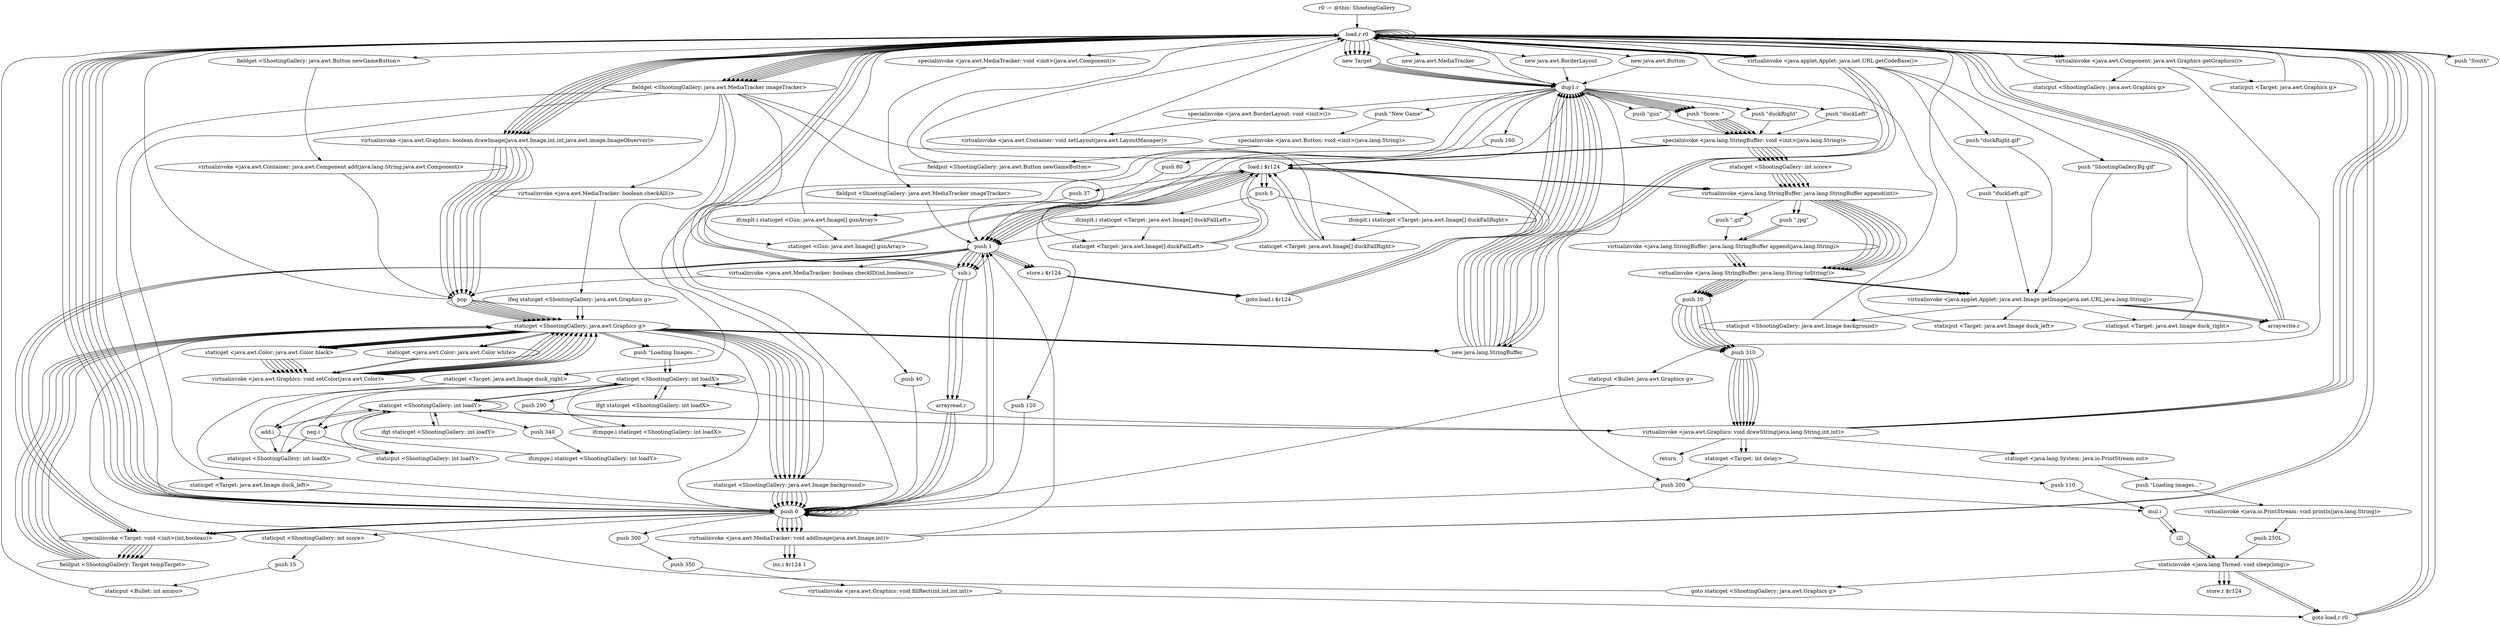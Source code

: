 digraph "" {
    "r0 := @this: ShootingGallery"
    "load.r r0"
    "r0 := @this: ShootingGallery"->"load.r r0";
    "new java.awt.MediaTracker"
    "load.r r0"->"new java.awt.MediaTracker";
    "dup1.r"
    "new java.awt.MediaTracker"->"dup1.r";
    "dup1.r"->"load.r r0";
    "specialinvoke <java.awt.MediaTracker: void <init>(java.awt.Component)>"
    "load.r r0"->"specialinvoke <java.awt.MediaTracker: void <init>(java.awt.Component)>";
    "fieldput <ShootingGallery: java.awt.MediaTracker imageTracker>"
    "specialinvoke <java.awt.MediaTracker: void <init>(java.awt.Component)>"->"fieldput <ShootingGallery: java.awt.MediaTracker imageTracker>";
    "push 1"
    "fieldput <ShootingGallery: java.awt.MediaTracker imageTracker>"->"push 1";
    "store.i $r124"
    "push 1"->"store.i $r124";
    "goto load.i $r124"
    "store.i $r124"->"goto load.i $r124";
    "load.i $r124"
    "goto load.i $r124"->"load.i $r124";
    "push 37"
    "load.i $r124"->"push 37";
    "ifcmplt.i staticget <Gun: java.awt.Image[] gunArray>"
    "push 37"->"ifcmplt.i staticget <Gun: java.awt.Image[] gunArray>";
    "ifcmplt.i staticget <Gun: java.awt.Image[] gunArray>"->"load.r r0";
    "load.r r0"->"load.r r0";
    "virtualinvoke <java.applet.Applet: java.net.URL getCodeBase()>"
    "load.r r0"->"virtualinvoke <java.applet.Applet: java.net.URL getCodeBase()>";
    "push \"ShootingGalleryBg.gif\""
    "virtualinvoke <java.applet.Applet: java.net.URL getCodeBase()>"->"push \"ShootingGalleryBg.gif\"";
    "virtualinvoke <java.applet.Applet: java.awt.Image getImage(java.net.URL,java.lang.String)>"
    "push \"ShootingGalleryBg.gif\""->"virtualinvoke <java.applet.Applet: java.awt.Image getImage(java.net.URL,java.lang.String)>";
    "staticput <ShootingGallery: java.awt.Image background>"
    "virtualinvoke <java.applet.Applet: java.awt.Image getImage(java.net.URL,java.lang.String)>"->"staticput <ShootingGallery: java.awt.Image background>";
    "staticput <ShootingGallery: java.awt.Image background>"->"load.r r0";
    "fieldget <ShootingGallery: java.awt.MediaTracker imageTracker>"
    "load.r r0"->"fieldget <ShootingGallery: java.awt.MediaTracker imageTracker>";
    "staticget <ShootingGallery: java.awt.Image background>"
    "fieldget <ShootingGallery: java.awt.MediaTracker imageTracker>"->"staticget <ShootingGallery: java.awt.Image background>";
    "push 0"
    "staticget <ShootingGallery: java.awt.Image background>"->"push 0";
    "virtualinvoke <java.awt.MediaTracker: void addImage(java.awt.Image,int)>"
    "push 0"->"virtualinvoke <java.awt.MediaTracker: void addImage(java.awt.Image,int)>";
    "virtualinvoke <java.awt.MediaTracker: void addImage(java.awt.Image,int)>"->"load.r r0";
    "load.r r0"->"load.r r0";
    "load.r r0"->"virtualinvoke <java.applet.Applet: java.net.URL getCodeBase()>";
    "push \"duckLeft.gif\""
    "virtualinvoke <java.applet.Applet: java.net.URL getCodeBase()>"->"push \"duckLeft.gif\"";
    "push \"duckLeft.gif\""->"virtualinvoke <java.applet.Applet: java.awt.Image getImage(java.net.URL,java.lang.String)>";
    "staticput <Target: java.awt.Image duck_left>"
    "virtualinvoke <java.applet.Applet: java.awt.Image getImage(java.net.URL,java.lang.String)>"->"staticput <Target: java.awt.Image duck_left>";
    "staticput <Target: java.awt.Image duck_left>"->"load.r r0";
    "load.r r0"->"fieldget <ShootingGallery: java.awt.MediaTracker imageTracker>";
    "staticget <Target: java.awt.Image duck_left>"
    "fieldget <ShootingGallery: java.awt.MediaTracker imageTracker>"->"staticget <Target: java.awt.Image duck_left>";
    "staticget <Target: java.awt.Image duck_left>"->"push 0";
    "push 0"->"virtualinvoke <java.awt.MediaTracker: void addImage(java.awt.Image,int)>";
    "virtualinvoke <java.awt.MediaTracker: void addImage(java.awt.Image,int)>"->"load.r r0";
    "load.r r0"->"load.r r0";
    "load.r r0"->"virtualinvoke <java.applet.Applet: java.net.URL getCodeBase()>";
    "push \"duckRight.gif\""
    "virtualinvoke <java.applet.Applet: java.net.URL getCodeBase()>"->"push \"duckRight.gif\"";
    "push \"duckRight.gif\""->"virtualinvoke <java.applet.Applet: java.awt.Image getImage(java.net.URL,java.lang.String)>";
    "staticput <Target: java.awt.Image duck_right>"
    "virtualinvoke <java.applet.Applet: java.awt.Image getImage(java.net.URL,java.lang.String)>"->"staticput <Target: java.awt.Image duck_right>";
    "staticput <Target: java.awt.Image duck_right>"->"load.r r0";
    "load.r r0"->"fieldget <ShootingGallery: java.awt.MediaTracker imageTracker>";
    "staticget <Target: java.awt.Image duck_right>"
    "fieldget <ShootingGallery: java.awt.MediaTracker imageTracker>"->"staticget <Target: java.awt.Image duck_right>";
    "staticget <Target: java.awt.Image duck_right>"->"push 0";
    "push 0"->"virtualinvoke <java.awt.MediaTracker: void addImage(java.awt.Image,int)>";
    "virtualinvoke <java.awt.MediaTracker: void addImage(java.awt.Image,int)>"->"push 1";
    "push 1"->"store.i $r124";
    "store.i $r124"->"goto load.i $r124";
    "goto load.i $r124"->"load.i $r124";
    "push 5"
    "load.i $r124"->"push 5";
    "ifcmplt.i staticget <Target: java.awt.Image[] duckFallLeft>"
    "push 5"->"ifcmplt.i staticget <Target: java.awt.Image[] duckFallLeft>";
    "ifcmplt.i staticget <Target: java.awt.Image[] duckFallLeft>"->"push 1";
    "push 1"->"store.i $r124";
    "store.i $r124"->"goto load.i $r124";
    "goto load.i $r124"->"load.i $r124";
    "load.i $r124"->"push 5";
    "ifcmplt.i staticget <Target: java.awt.Image[] duckFallRight>"
    "push 5"->"ifcmplt.i staticget <Target: java.awt.Image[] duckFallRight>";
    "ifcmplt.i staticget <Target: java.awt.Image[] duckFallRight>"->"load.r r0";
    "load.r r0"->"fieldget <ShootingGallery: java.awt.MediaTracker imageTracker>";
    "fieldget <ShootingGallery: java.awt.MediaTracker imageTracker>"->"push 0";
    "push 0"->"push 1";
    "virtualinvoke <java.awt.MediaTracker: boolean checkID(int,boolean)>"
    "push 1"->"virtualinvoke <java.awt.MediaTracker: boolean checkID(int,boolean)>";
    "pop"
    "virtualinvoke <java.awt.MediaTracker: boolean checkID(int,boolean)>"->"pop";
    "pop"->"load.r r0";
    "virtualinvoke <java.awt.Component: java.awt.Graphics getGraphics()>"
    "load.r r0"->"virtualinvoke <java.awt.Component: java.awt.Graphics getGraphics()>";
    "staticput <ShootingGallery: java.awt.Graphics g>"
    "virtualinvoke <java.awt.Component: java.awt.Graphics getGraphics()>"->"staticput <ShootingGallery: java.awt.Graphics g>";
    "staticput <ShootingGallery: java.awt.Graphics g>"->"load.r r0";
    "load.r r0"->"virtualinvoke <java.awt.Component: java.awt.Graphics getGraphics()>";
    "staticput <Target: java.awt.Graphics g>"
    "virtualinvoke <java.awt.Component: java.awt.Graphics getGraphics()>"->"staticput <Target: java.awt.Graphics g>";
    "staticput <Target: java.awt.Graphics g>"->"load.r r0";
    "load.r r0"->"virtualinvoke <java.awt.Component: java.awt.Graphics getGraphics()>";
    "staticput <Bullet: java.awt.Graphics g>"
    "virtualinvoke <java.awt.Component: java.awt.Graphics getGraphics()>"->"staticput <Bullet: java.awt.Graphics g>";
    "staticput <Bullet: java.awt.Graphics g>"->"push 0";
    "staticput <ShootingGallery: int score>"
    "push 0"->"staticput <ShootingGallery: int score>";
    "push 15"
    "staticput <ShootingGallery: int score>"->"push 15";
    "staticput <Bullet: int ammo>"
    "push 15"->"staticput <Bullet: int ammo>";
    "staticput <Bullet: int ammo>"->"load.r r0";
    "new java.awt.BorderLayout"
    "load.r r0"->"new java.awt.BorderLayout";
    "new java.awt.BorderLayout"->"dup1.r";
    "specialinvoke <java.awt.BorderLayout: void <init>()>"
    "dup1.r"->"specialinvoke <java.awt.BorderLayout: void <init>()>";
    "virtualinvoke <java.awt.Container: void setLayout(java.awt.LayoutManager)>"
    "specialinvoke <java.awt.BorderLayout: void <init>()>"->"virtualinvoke <java.awt.Container: void setLayout(java.awt.LayoutManager)>";
    "virtualinvoke <java.awt.Container: void setLayout(java.awt.LayoutManager)>"->"load.r r0";
    "new java.awt.Button"
    "load.r r0"->"new java.awt.Button";
    "new java.awt.Button"->"dup1.r";
    "push \"New Game\""
    "dup1.r"->"push \"New Game\"";
    "specialinvoke <java.awt.Button: void <init>(java.lang.String)>"
    "push \"New Game\""->"specialinvoke <java.awt.Button: void <init>(java.lang.String)>";
    "fieldput <ShootingGallery: java.awt.Button newGameButton>"
    "specialinvoke <java.awt.Button: void <init>(java.lang.String)>"->"fieldput <ShootingGallery: java.awt.Button newGameButton>";
    "fieldput <ShootingGallery: java.awt.Button newGameButton>"->"load.r r0";
    "push \"South\""
    "load.r r0"->"push \"South\"";
    "push \"South\""->"load.r r0";
    "fieldget <ShootingGallery: java.awt.Button newGameButton>"
    "load.r r0"->"fieldget <ShootingGallery: java.awt.Button newGameButton>";
    "virtualinvoke <java.awt.Container: java.awt.Component add(java.lang.String,java.awt.Component)>"
    "fieldget <ShootingGallery: java.awt.Button newGameButton>"->"virtualinvoke <java.awt.Container: java.awt.Component add(java.lang.String,java.awt.Component)>";
    "virtualinvoke <java.awt.Container: java.awt.Component add(java.lang.String,java.awt.Component)>"->"pop";
    "staticget <ShootingGallery: java.awt.Graphics g>"
    "pop"->"staticget <ShootingGallery: java.awt.Graphics g>";
    "staticget <java.awt.Color: java.awt.Color white>"
    "staticget <ShootingGallery: java.awt.Graphics g>"->"staticget <java.awt.Color: java.awt.Color white>";
    "virtualinvoke <java.awt.Graphics: void setColor(java.awt.Color)>"
    "staticget <java.awt.Color: java.awt.Color white>"->"virtualinvoke <java.awt.Graphics: void setColor(java.awt.Color)>";
    "virtualinvoke <java.awt.Graphics: void setColor(java.awt.Color)>"->"staticget <ShootingGallery: java.awt.Graphics g>";
    "staticget <ShootingGallery: java.awt.Graphics g>"->"push 0";
    "push 0"->"push 0";
    "push 300"
    "push 0"->"push 300";
    "push 350"
    "push 300"->"push 350";
    "virtualinvoke <java.awt.Graphics: void fillRect(int,int,int,int)>"
    "push 350"->"virtualinvoke <java.awt.Graphics: void fillRect(int,int,int,int)>";
    "goto load.r r0"
    "virtualinvoke <java.awt.Graphics: void fillRect(int,int,int,int)>"->"goto load.r r0";
    "goto load.r r0"->"load.r r0";
    "load.r r0"->"fieldget <ShootingGallery: java.awt.MediaTracker imageTracker>";
    "virtualinvoke <java.awt.MediaTracker: boolean checkAll()>"
    "fieldget <ShootingGallery: java.awt.MediaTracker imageTracker>"->"virtualinvoke <java.awt.MediaTracker: boolean checkAll()>";
    "ifeq staticget <ShootingGallery: java.awt.Graphics g>"
    "virtualinvoke <java.awt.MediaTracker: boolean checkAll()>"->"ifeq staticget <ShootingGallery: java.awt.Graphics g>";
    "ifeq staticget <ShootingGallery: java.awt.Graphics g>"->"staticget <ShootingGallery: java.awt.Graphics g>";
    "staticget <ShootingGallery: java.awt.Graphics g>"->"staticget <ShootingGallery: java.awt.Image background>";
    "staticget <ShootingGallery: java.awt.Image background>"->"push 0";
    "push 0"->"push 0";
    "push 0"->"load.r r0";
    "virtualinvoke <java.awt.Graphics: boolean drawImage(java.awt.Image,int,int,java.awt.image.ImageObserver)>"
    "load.r r0"->"virtualinvoke <java.awt.Graphics: boolean drawImage(java.awt.Image,int,int,java.awt.image.ImageObserver)>";
    "virtualinvoke <java.awt.Graphics: boolean drawImage(java.awt.Image,int,int,java.awt.image.ImageObserver)>"->"pop";
    "pop"->"staticget <ShootingGallery: java.awt.Graphics g>";
    "staticget <java.awt.Color: java.awt.Color black>"
    "staticget <ShootingGallery: java.awt.Graphics g>"->"staticget <java.awt.Color: java.awt.Color black>";
    "staticget <java.awt.Color: java.awt.Color black>"->"virtualinvoke <java.awt.Graphics: void setColor(java.awt.Color)>";
    "virtualinvoke <java.awt.Graphics: void setColor(java.awt.Color)>"->"staticget <ShootingGallery: java.awt.Graphics g>";
    "new java.lang.StringBuffer"
    "staticget <ShootingGallery: java.awt.Graphics g>"->"new java.lang.StringBuffer";
    "new java.lang.StringBuffer"->"dup1.r";
    "push \"Score: \""
    "dup1.r"->"push \"Score: \"";
    "specialinvoke <java.lang.StringBuffer: void <init>(java.lang.String)>"
    "push \"Score: \""->"specialinvoke <java.lang.StringBuffer: void <init>(java.lang.String)>";
    "staticget <ShootingGallery: int score>"
    "specialinvoke <java.lang.StringBuffer: void <init>(java.lang.String)>"->"staticget <ShootingGallery: int score>";
    "virtualinvoke <java.lang.StringBuffer: java.lang.StringBuffer append(int)>"
    "staticget <ShootingGallery: int score>"->"virtualinvoke <java.lang.StringBuffer: java.lang.StringBuffer append(int)>";
    "virtualinvoke <java.lang.StringBuffer: java.lang.String toString()>"
    "virtualinvoke <java.lang.StringBuffer: java.lang.StringBuffer append(int)>"->"virtualinvoke <java.lang.StringBuffer: java.lang.String toString()>";
    "push 10"
    "virtualinvoke <java.lang.StringBuffer: java.lang.String toString()>"->"push 10";
    "push 310"
    "push 10"->"push 310";
    "virtualinvoke <java.awt.Graphics: void drawString(java.lang.String,int,int)>"
    "push 310"->"virtualinvoke <java.awt.Graphics: void drawString(java.lang.String,int,int)>";
    "virtualinvoke <java.awt.Graphics: void drawString(java.lang.String,int,int)>"->"load.r r0";
    "new Target"
    "load.r r0"->"new Target";
    "new Target"->"dup1.r";
    "dup1.r"->"push 0";
    "push 0"->"push 1";
    "specialinvoke <Target: void <init>(int,boolean)>"
    "push 1"->"specialinvoke <Target: void <init>(int,boolean)>";
    "fieldput <ShootingGallery: Target tempTarget>"
    "specialinvoke <Target: void <init>(int,boolean)>"->"fieldput <ShootingGallery: Target tempTarget>";
    "fieldput <ShootingGallery: Target tempTarget>"->"staticget <ShootingGallery: java.awt.Graphics g>";
    "staticget <ShootingGallery: java.awt.Graphics g>"->"staticget <ShootingGallery: java.awt.Image background>";
    "staticget <ShootingGallery: java.awt.Image background>"->"push 0";
    "push 0"->"push 0";
    "push 0"->"load.r r0";
    "load.r r0"->"virtualinvoke <java.awt.Graphics: boolean drawImage(java.awt.Image,int,int,java.awt.image.ImageObserver)>";
    "virtualinvoke <java.awt.Graphics: boolean drawImage(java.awt.Image,int,int,java.awt.image.ImageObserver)>"->"pop";
    "pop"->"staticget <ShootingGallery: java.awt.Graphics g>";
    "staticget <ShootingGallery: java.awt.Graphics g>"->"staticget <java.awt.Color: java.awt.Color black>";
    "staticget <java.awt.Color: java.awt.Color black>"->"virtualinvoke <java.awt.Graphics: void setColor(java.awt.Color)>";
    "virtualinvoke <java.awt.Graphics: void setColor(java.awt.Color)>"->"staticget <ShootingGallery: java.awt.Graphics g>";
    "staticget <ShootingGallery: java.awt.Graphics g>"->"new java.lang.StringBuffer";
    "new java.lang.StringBuffer"->"dup1.r";
    "dup1.r"->"push \"Score: \"";
    "push \"Score: \""->"specialinvoke <java.lang.StringBuffer: void <init>(java.lang.String)>";
    "specialinvoke <java.lang.StringBuffer: void <init>(java.lang.String)>"->"staticget <ShootingGallery: int score>";
    "staticget <ShootingGallery: int score>"->"virtualinvoke <java.lang.StringBuffer: java.lang.StringBuffer append(int)>";
    "virtualinvoke <java.lang.StringBuffer: java.lang.StringBuffer append(int)>"->"virtualinvoke <java.lang.StringBuffer: java.lang.String toString()>";
    "virtualinvoke <java.lang.StringBuffer: java.lang.String toString()>"->"push 10";
    "push 10"->"push 310";
    "push 310"->"virtualinvoke <java.awt.Graphics: void drawString(java.lang.String,int,int)>";
    "virtualinvoke <java.awt.Graphics: void drawString(java.lang.String,int,int)>"->"load.r r0";
    "load.r r0"->"new Target";
    "new Target"->"dup1.r";
    "push 40"
    "dup1.r"->"push 40";
    "push 40"->"push 0";
    "push 0"->"specialinvoke <Target: void <init>(int,boolean)>";
    "specialinvoke <Target: void <init>(int,boolean)>"->"fieldput <ShootingGallery: Target tempTarget>";
    "fieldput <ShootingGallery: Target tempTarget>"->"staticget <ShootingGallery: java.awt.Graphics g>";
    "staticget <ShootingGallery: java.awt.Graphics g>"->"staticget <ShootingGallery: java.awt.Image background>";
    "staticget <ShootingGallery: java.awt.Image background>"->"push 0";
    "push 0"->"push 0";
    "push 0"->"load.r r0";
    "load.r r0"->"virtualinvoke <java.awt.Graphics: boolean drawImage(java.awt.Image,int,int,java.awt.image.ImageObserver)>";
    "virtualinvoke <java.awt.Graphics: boolean drawImage(java.awt.Image,int,int,java.awt.image.ImageObserver)>"->"pop";
    "pop"->"staticget <ShootingGallery: java.awt.Graphics g>";
    "staticget <ShootingGallery: java.awt.Graphics g>"->"staticget <java.awt.Color: java.awt.Color black>";
    "staticget <java.awt.Color: java.awt.Color black>"->"virtualinvoke <java.awt.Graphics: void setColor(java.awt.Color)>";
    "virtualinvoke <java.awt.Graphics: void setColor(java.awt.Color)>"->"staticget <ShootingGallery: java.awt.Graphics g>";
    "staticget <ShootingGallery: java.awt.Graphics g>"->"new java.lang.StringBuffer";
    "new java.lang.StringBuffer"->"dup1.r";
    "dup1.r"->"push \"Score: \"";
    "push \"Score: \""->"specialinvoke <java.lang.StringBuffer: void <init>(java.lang.String)>";
    "specialinvoke <java.lang.StringBuffer: void <init>(java.lang.String)>"->"staticget <ShootingGallery: int score>";
    "staticget <ShootingGallery: int score>"->"virtualinvoke <java.lang.StringBuffer: java.lang.StringBuffer append(int)>";
    "virtualinvoke <java.lang.StringBuffer: java.lang.StringBuffer append(int)>"->"virtualinvoke <java.lang.StringBuffer: java.lang.String toString()>";
    "virtualinvoke <java.lang.StringBuffer: java.lang.String toString()>"->"push 10";
    "push 10"->"push 310";
    "push 310"->"virtualinvoke <java.awt.Graphics: void drawString(java.lang.String,int,int)>";
    "staticget <Target: int delay>"
    "virtualinvoke <java.awt.Graphics: void drawString(java.lang.String,int,int)>"->"staticget <Target: int delay>";
    "push 110"
    "staticget <Target: int delay>"->"push 110";
    "mul.i"
    "push 110"->"mul.i";
    "i2l"
    "mul.i"->"i2l";
    "staticinvoke <java.lang.Thread: void sleep(long)>"
    "i2l"->"staticinvoke <java.lang.Thread: void sleep(long)>";
    "staticinvoke <java.lang.Thread: void sleep(long)>"->"goto load.r r0";
    "goto load.r r0"->"load.r r0";
    "load.r r0"->"new Target";
    "new Target"->"dup1.r";
    "push 160"
    "dup1.r"->"push 160";
    "push 160"->"push 1";
    "push 1"->"specialinvoke <Target: void <init>(int,boolean)>";
    "specialinvoke <Target: void <init>(int,boolean)>"->"fieldput <ShootingGallery: Target tempTarget>";
    "fieldput <ShootingGallery: Target tempTarget>"->"staticget <ShootingGallery: java.awt.Graphics g>";
    "staticget <ShootingGallery: java.awt.Graphics g>"->"staticget <ShootingGallery: java.awt.Image background>";
    "staticget <ShootingGallery: java.awt.Image background>"->"push 0";
    "push 0"->"push 0";
    "push 0"->"load.r r0";
    "load.r r0"->"virtualinvoke <java.awt.Graphics: boolean drawImage(java.awt.Image,int,int,java.awt.image.ImageObserver)>";
    "virtualinvoke <java.awt.Graphics: boolean drawImage(java.awt.Image,int,int,java.awt.image.ImageObserver)>"->"pop";
    "pop"->"staticget <ShootingGallery: java.awt.Graphics g>";
    "staticget <ShootingGallery: java.awt.Graphics g>"->"staticget <java.awt.Color: java.awt.Color black>";
    "staticget <java.awt.Color: java.awt.Color black>"->"virtualinvoke <java.awt.Graphics: void setColor(java.awt.Color)>";
    "virtualinvoke <java.awt.Graphics: void setColor(java.awt.Color)>"->"staticget <ShootingGallery: java.awt.Graphics g>";
    "staticget <ShootingGallery: java.awt.Graphics g>"->"new java.lang.StringBuffer";
    "new java.lang.StringBuffer"->"dup1.r";
    "dup1.r"->"push \"Score: \"";
    "push \"Score: \""->"specialinvoke <java.lang.StringBuffer: void <init>(java.lang.String)>";
    "specialinvoke <java.lang.StringBuffer: void <init>(java.lang.String)>"->"staticget <ShootingGallery: int score>";
    "staticget <ShootingGallery: int score>"->"virtualinvoke <java.lang.StringBuffer: java.lang.StringBuffer append(int)>";
    "virtualinvoke <java.lang.StringBuffer: java.lang.StringBuffer append(int)>"->"virtualinvoke <java.lang.StringBuffer: java.lang.String toString()>";
    "virtualinvoke <java.lang.StringBuffer: java.lang.String toString()>"->"push 10";
    "push 10"->"push 310";
    "push 310"->"virtualinvoke <java.awt.Graphics: void drawString(java.lang.String,int,int)>";
    "virtualinvoke <java.awt.Graphics: void drawString(java.lang.String,int,int)>"->"load.r r0";
    "load.r r0"->"new Target";
    "new Target"->"dup1.r";
    "push 200"
    "dup1.r"->"push 200";
    "push 200"->"push 0";
    "push 0"->"specialinvoke <Target: void <init>(int,boolean)>";
    "specialinvoke <Target: void <init>(int,boolean)>"->"fieldput <ShootingGallery: Target tempTarget>";
    "fieldput <ShootingGallery: Target tempTarget>"->"staticget <ShootingGallery: java.awt.Graphics g>";
    "staticget <ShootingGallery: java.awt.Graphics g>"->"staticget <ShootingGallery: java.awt.Image background>";
    "staticget <ShootingGallery: java.awt.Image background>"->"push 0";
    "push 0"->"push 0";
    "push 0"->"load.r r0";
    "load.r r0"->"virtualinvoke <java.awt.Graphics: boolean drawImage(java.awt.Image,int,int,java.awt.image.ImageObserver)>";
    "virtualinvoke <java.awt.Graphics: boolean drawImage(java.awt.Image,int,int,java.awt.image.ImageObserver)>"->"pop";
    "pop"->"staticget <ShootingGallery: java.awt.Graphics g>";
    "staticget <ShootingGallery: java.awt.Graphics g>"->"staticget <java.awt.Color: java.awt.Color black>";
    "staticget <java.awt.Color: java.awt.Color black>"->"virtualinvoke <java.awt.Graphics: void setColor(java.awt.Color)>";
    "virtualinvoke <java.awt.Graphics: void setColor(java.awt.Color)>"->"staticget <ShootingGallery: java.awt.Graphics g>";
    "staticget <ShootingGallery: java.awt.Graphics g>"->"new java.lang.StringBuffer";
    "new java.lang.StringBuffer"->"dup1.r";
    "dup1.r"->"push \"Score: \"";
    "push \"Score: \""->"specialinvoke <java.lang.StringBuffer: void <init>(java.lang.String)>";
    "specialinvoke <java.lang.StringBuffer: void <init>(java.lang.String)>"->"staticget <ShootingGallery: int score>";
    "staticget <ShootingGallery: int score>"->"virtualinvoke <java.lang.StringBuffer: java.lang.StringBuffer append(int)>";
    "virtualinvoke <java.lang.StringBuffer: java.lang.StringBuffer append(int)>"->"virtualinvoke <java.lang.StringBuffer: java.lang.String toString()>";
    "virtualinvoke <java.lang.StringBuffer: java.lang.String toString()>"->"push 10";
    "push 10"->"push 310";
    "push 310"->"virtualinvoke <java.awt.Graphics: void drawString(java.lang.String,int,int)>";
    "virtualinvoke <java.awt.Graphics: void drawString(java.lang.String,int,int)>"->"staticget <Target: int delay>";
    "staticget <Target: int delay>"->"push 200";
    "push 200"->"mul.i";
    "mul.i"->"i2l";
    "i2l"->"staticinvoke <java.lang.Thread: void sleep(long)>";
    "staticinvoke <java.lang.Thread: void sleep(long)>"->"goto load.r r0";
    "goto load.r r0"->"load.r r0";
    "load.r r0"->"new Target";
    "new Target"->"dup1.r";
    "push 80"
    "dup1.r"->"push 80";
    "push 80"->"push 1";
    "push 1"->"specialinvoke <Target: void <init>(int,boolean)>";
    "specialinvoke <Target: void <init>(int,boolean)>"->"fieldput <ShootingGallery: Target tempTarget>";
    "fieldput <ShootingGallery: Target tempTarget>"->"staticget <ShootingGallery: java.awt.Graphics g>";
    "staticget <ShootingGallery: java.awt.Graphics g>"->"staticget <ShootingGallery: java.awt.Image background>";
    "staticget <ShootingGallery: java.awt.Image background>"->"push 0";
    "push 0"->"push 0";
    "push 0"->"load.r r0";
    "load.r r0"->"virtualinvoke <java.awt.Graphics: boolean drawImage(java.awt.Image,int,int,java.awt.image.ImageObserver)>";
    "virtualinvoke <java.awt.Graphics: boolean drawImage(java.awt.Image,int,int,java.awt.image.ImageObserver)>"->"pop";
    "pop"->"staticget <ShootingGallery: java.awt.Graphics g>";
    "staticget <ShootingGallery: java.awt.Graphics g>"->"staticget <java.awt.Color: java.awt.Color black>";
    "staticget <java.awt.Color: java.awt.Color black>"->"virtualinvoke <java.awt.Graphics: void setColor(java.awt.Color)>";
    "virtualinvoke <java.awt.Graphics: void setColor(java.awt.Color)>"->"staticget <ShootingGallery: java.awt.Graphics g>";
    "staticget <ShootingGallery: java.awt.Graphics g>"->"new java.lang.StringBuffer";
    "new java.lang.StringBuffer"->"dup1.r";
    "dup1.r"->"push \"Score: \"";
    "push \"Score: \""->"specialinvoke <java.lang.StringBuffer: void <init>(java.lang.String)>";
    "specialinvoke <java.lang.StringBuffer: void <init>(java.lang.String)>"->"staticget <ShootingGallery: int score>";
    "staticget <ShootingGallery: int score>"->"virtualinvoke <java.lang.StringBuffer: java.lang.StringBuffer append(int)>";
    "virtualinvoke <java.lang.StringBuffer: java.lang.StringBuffer append(int)>"->"virtualinvoke <java.lang.StringBuffer: java.lang.String toString()>";
    "virtualinvoke <java.lang.StringBuffer: java.lang.String toString()>"->"push 10";
    "push 10"->"push 310";
    "push 310"->"virtualinvoke <java.awt.Graphics: void drawString(java.lang.String,int,int)>";
    "virtualinvoke <java.awt.Graphics: void drawString(java.lang.String,int,int)>"->"load.r r0";
    "load.r r0"->"new Target";
    "new Target"->"dup1.r";
    "push 120"
    "dup1.r"->"push 120";
    "push 120"->"push 0";
    "push 0"->"specialinvoke <Target: void <init>(int,boolean)>";
    "specialinvoke <Target: void <init>(int,boolean)>"->"fieldput <ShootingGallery: Target tempTarget>";
    "fieldput <ShootingGallery: Target tempTarget>"->"staticget <ShootingGallery: java.awt.Graphics g>";
    "staticget <ShootingGallery: java.awt.Graphics g>"->"staticget <ShootingGallery: java.awt.Image background>";
    "staticget <ShootingGallery: java.awt.Image background>"->"push 0";
    "push 0"->"push 0";
    "push 0"->"load.r r0";
    "load.r r0"->"virtualinvoke <java.awt.Graphics: boolean drawImage(java.awt.Image,int,int,java.awt.image.ImageObserver)>";
    "virtualinvoke <java.awt.Graphics: boolean drawImage(java.awt.Image,int,int,java.awt.image.ImageObserver)>"->"pop";
    "pop"->"staticget <ShootingGallery: java.awt.Graphics g>";
    "staticget <ShootingGallery: java.awt.Graphics g>"->"staticget <java.awt.Color: java.awt.Color black>";
    "staticget <java.awt.Color: java.awt.Color black>"->"virtualinvoke <java.awt.Graphics: void setColor(java.awt.Color)>";
    "virtualinvoke <java.awt.Graphics: void setColor(java.awt.Color)>"->"staticget <ShootingGallery: java.awt.Graphics g>";
    "staticget <ShootingGallery: java.awt.Graphics g>"->"new java.lang.StringBuffer";
    "new java.lang.StringBuffer"->"dup1.r";
    "dup1.r"->"push \"Score: \"";
    "push \"Score: \""->"specialinvoke <java.lang.StringBuffer: void <init>(java.lang.String)>";
    "specialinvoke <java.lang.StringBuffer: void <init>(java.lang.String)>"->"staticget <ShootingGallery: int score>";
    "staticget <ShootingGallery: int score>"->"virtualinvoke <java.lang.StringBuffer: java.lang.StringBuffer append(int)>";
    "virtualinvoke <java.lang.StringBuffer: java.lang.StringBuffer append(int)>"->"virtualinvoke <java.lang.StringBuffer: java.lang.String toString()>";
    "virtualinvoke <java.lang.StringBuffer: java.lang.String toString()>"->"push 10";
    "push 10"->"push 310";
    "push 310"->"virtualinvoke <java.awt.Graphics: void drawString(java.lang.String,int,int)>";
    "return"
    "virtualinvoke <java.awt.Graphics: void drawString(java.lang.String,int,int)>"->"return";
    "store.r $r124"
    "staticinvoke <java.lang.Thread: void sleep(long)>"->"store.r $r124";
    "staticinvoke <java.lang.Thread: void sleep(long)>"->"store.r $r124";
    "ifeq staticget <ShootingGallery: java.awt.Graphics g>"->"staticget <ShootingGallery: java.awt.Graphics g>";
    "staticget <ShootingGallery: java.awt.Graphics g>"->"staticget <java.awt.Color: java.awt.Color black>";
    "staticget <java.awt.Color: java.awt.Color black>"->"virtualinvoke <java.awt.Graphics: void setColor(java.awt.Color)>";
    "virtualinvoke <java.awt.Graphics: void setColor(java.awt.Color)>"->"staticget <ShootingGallery: java.awt.Graphics g>";
    "push \"Loading Images...\""
    "staticget <ShootingGallery: java.awt.Graphics g>"->"push \"Loading Images...\"";
    "staticget <ShootingGallery: int loadX>"
    "push \"Loading Images...\""->"staticget <ShootingGallery: int loadX>";
    "staticget <ShootingGallery: int loadY>"
    "staticget <ShootingGallery: int loadX>"->"staticget <ShootingGallery: int loadY>";
    "staticget <ShootingGallery: int loadY>"->"virtualinvoke <java.awt.Graphics: void drawString(java.lang.String,int,int)>";
    "staticget <java.lang.System: java.io.PrintStream out>"
    "virtualinvoke <java.awt.Graphics: void drawString(java.lang.String,int,int)>"->"staticget <java.lang.System: java.io.PrintStream out>";
    "push \"Loading images...\""
    "staticget <java.lang.System: java.io.PrintStream out>"->"push \"Loading images...\"";
    "virtualinvoke <java.io.PrintStream: void println(java.lang.String)>"
    "push \"Loading images...\""->"virtualinvoke <java.io.PrintStream: void println(java.lang.String)>";
    "push 250L"
    "virtualinvoke <java.io.PrintStream: void println(java.lang.String)>"->"push 250L";
    "push 250L"->"staticinvoke <java.lang.Thread: void sleep(long)>";
    "goto staticget <ShootingGallery: java.awt.Graphics g>"
    "staticinvoke <java.lang.Thread: void sleep(long)>"->"goto staticget <ShootingGallery: java.awt.Graphics g>";
    "goto staticget <ShootingGallery: java.awt.Graphics g>"->"staticget <ShootingGallery: java.awt.Graphics g>";
    "staticget <ShootingGallery: java.awt.Graphics g>"->"staticget <java.awt.Color: java.awt.Color white>";
    "staticget <java.awt.Color: java.awt.Color white>"->"virtualinvoke <java.awt.Graphics: void setColor(java.awt.Color)>";
    "virtualinvoke <java.awt.Graphics: void setColor(java.awt.Color)>"->"staticget <ShootingGallery: java.awt.Graphics g>";
    "staticget <ShootingGallery: java.awt.Graphics g>"->"push \"Loading Images...\"";
    "push \"Loading Images...\""->"staticget <ShootingGallery: int loadX>";
    "staticget <ShootingGallery: int loadX>"->"staticget <ShootingGallery: int loadY>";
    "staticget <ShootingGallery: int loadY>"->"virtualinvoke <java.awt.Graphics: void drawString(java.lang.String,int,int)>";
    "virtualinvoke <java.awt.Graphics: void drawString(java.lang.String,int,int)>"->"staticget <ShootingGallery: int loadX>";
    "push 290"
    "staticget <ShootingGallery: int loadX>"->"push 290";
    "ifcmpge.i staticget <ShootingGallery: int loadX>"
    "push 290"->"ifcmpge.i staticget <ShootingGallery: int loadX>";
    "ifcmpge.i staticget <ShootingGallery: int loadX>"->"staticget <ShootingGallery: int loadX>";
    "ifgt staticget <ShootingGallery: int loadX>"
    "staticget <ShootingGallery: int loadX>"->"ifgt staticget <ShootingGallery: int loadX>";
    "ifgt staticget <ShootingGallery: int loadX>"->"staticget <ShootingGallery: int loadX>";
    "neg.i"
    "staticget <ShootingGallery: int loadX>"->"neg.i";
    "staticput <ShootingGallery: int loadX>"
    "neg.i"->"staticput <ShootingGallery: int loadX>";
    "staticput <ShootingGallery: int loadX>"->"staticget <ShootingGallery: int loadX>";
    "staticget <ShootingGallery: int loadX>"->"staticget <ShootingGallery: int loadX>";
    "add.i"
    "staticget <ShootingGallery: int loadX>"->"add.i";
    "add.i"->"staticput <ShootingGallery: int loadX>";
    "staticput <ShootingGallery: int loadX>"->"staticget <ShootingGallery: int loadY>";
    "push 340"
    "staticget <ShootingGallery: int loadY>"->"push 340";
    "ifcmpge.i staticget <ShootingGallery: int loadY>"
    "push 340"->"ifcmpge.i staticget <ShootingGallery: int loadY>";
    "ifcmpge.i staticget <ShootingGallery: int loadY>"->"staticget <ShootingGallery: int loadY>";
    "ifgt staticget <ShootingGallery: int loadY>"
    "staticget <ShootingGallery: int loadY>"->"ifgt staticget <ShootingGallery: int loadY>";
    "ifgt staticget <ShootingGallery: int loadY>"->"staticget <ShootingGallery: int loadY>";
    "staticget <ShootingGallery: int loadY>"->"neg.i";
    "staticput <ShootingGallery: int loadY>"
    "neg.i"->"staticput <ShootingGallery: int loadY>";
    "staticput <ShootingGallery: int loadY>"->"staticget <ShootingGallery: int loadY>";
    "staticget <ShootingGallery: int loadY>"->"staticget <ShootingGallery: int loadY>";
    "staticget <ShootingGallery: int loadY>"->"add.i";
    "add.i"->"staticput <ShootingGallery: int loadY>";
    "staticinvoke <java.lang.Thread: void sleep(long)>"->"store.r $r124";
    "staticget <Target: java.awt.Image[] duckFallRight>"
    "ifcmplt.i staticget <Target: java.awt.Image[] duckFallRight>"->"staticget <Target: java.awt.Image[] duckFallRight>";
    "staticget <Target: java.awt.Image[] duckFallRight>"->"load.i $r124";
    "load.i $r124"->"push 1";
    "sub.i"
    "push 1"->"sub.i";
    "sub.i"->"load.r r0";
    "load.r r0"->"load.r r0";
    "load.r r0"->"virtualinvoke <java.applet.Applet: java.net.URL getCodeBase()>";
    "virtualinvoke <java.applet.Applet: java.net.URL getCodeBase()>"->"new java.lang.StringBuffer";
    "new java.lang.StringBuffer"->"dup1.r";
    "push \"duckRight\""
    "dup1.r"->"push \"duckRight\"";
    "push \"duckRight\""->"specialinvoke <java.lang.StringBuffer: void <init>(java.lang.String)>";
    "specialinvoke <java.lang.StringBuffer: void <init>(java.lang.String)>"->"load.i $r124";
    "load.i $r124"->"virtualinvoke <java.lang.StringBuffer: java.lang.StringBuffer append(int)>";
    "push \".jpg\""
    "virtualinvoke <java.lang.StringBuffer: java.lang.StringBuffer append(int)>"->"push \".jpg\"";
    "virtualinvoke <java.lang.StringBuffer: java.lang.StringBuffer append(java.lang.String)>"
    "push \".jpg\""->"virtualinvoke <java.lang.StringBuffer: java.lang.StringBuffer append(java.lang.String)>";
    "virtualinvoke <java.lang.StringBuffer: java.lang.StringBuffer append(java.lang.String)>"->"virtualinvoke <java.lang.StringBuffer: java.lang.String toString()>";
    "virtualinvoke <java.lang.StringBuffer: java.lang.String toString()>"->"virtualinvoke <java.applet.Applet: java.awt.Image getImage(java.net.URL,java.lang.String)>";
    "arraywrite.r"
    "virtualinvoke <java.applet.Applet: java.awt.Image getImage(java.net.URL,java.lang.String)>"->"arraywrite.r";
    "arraywrite.r"->"load.r r0";
    "load.r r0"->"fieldget <ShootingGallery: java.awt.MediaTracker imageTracker>";
    "fieldget <ShootingGallery: java.awt.MediaTracker imageTracker>"->"staticget <Target: java.awt.Image[] duckFallRight>";
    "staticget <Target: java.awt.Image[] duckFallRight>"->"load.i $r124";
    "load.i $r124"->"push 1";
    "push 1"->"sub.i";
    "arrayread.r"
    "sub.i"->"arrayread.r";
    "arrayread.r"->"push 0";
    "push 0"->"virtualinvoke <java.awt.MediaTracker: void addImage(java.awt.Image,int)>";
    "inc.i $r124 1"
    "virtualinvoke <java.awt.MediaTracker: void addImage(java.awt.Image,int)>"->"inc.i $r124 1";
    "staticget <Target: java.awt.Image[] duckFallLeft>"
    "ifcmplt.i staticget <Target: java.awt.Image[] duckFallLeft>"->"staticget <Target: java.awt.Image[] duckFallLeft>";
    "staticget <Target: java.awt.Image[] duckFallLeft>"->"load.i $r124";
    "load.i $r124"->"push 1";
    "push 1"->"sub.i";
    "sub.i"->"load.r r0";
    "load.r r0"->"load.r r0";
    "load.r r0"->"virtualinvoke <java.applet.Applet: java.net.URL getCodeBase()>";
    "virtualinvoke <java.applet.Applet: java.net.URL getCodeBase()>"->"new java.lang.StringBuffer";
    "new java.lang.StringBuffer"->"dup1.r";
    "push \"duckLeft\""
    "dup1.r"->"push \"duckLeft\"";
    "push \"duckLeft\""->"specialinvoke <java.lang.StringBuffer: void <init>(java.lang.String)>";
    "specialinvoke <java.lang.StringBuffer: void <init>(java.lang.String)>"->"load.i $r124";
    "load.i $r124"->"virtualinvoke <java.lang.StringBuffer: java.lang.StringBuffer append(int)>";
    "virtualinvoke <java.lang.StringBuffer: java.lang.StringBuffer append(int)>"->"push \".jpg\"";
    "push \".jpg\""->"virtualinvoke <java.lang.StringBuffer: java.lang.StringBuffer append(java.lang.String)>";
    "virtualinvoke <java.lang.StringBuffer: java.lang.StringBuffer append(java.lang.String)>"->"virtualinvoke <java.lang.StringBuffer: java.lang.String toString()>";
    "virtualinvoke <java.lang.StringBuffer: java.lang.String toString()>"->"virtualinvoke <java.applet.Applet: java.awt.Image getImage(java.net.URL,java.lang.String)>";
    "virtualinvoke <java.applet.Applet: java.awt.Image getImage(java.net.URL,java.lang.String)>"->"arraywrite.r";
    "arraywrite.r"->"load.r r0";
    "load.r r0"->"fieldget <ShootingGallery: java.awt.MediaTracker imageTracker>";
    "fieldget <ShootingGallery: java.awt.MediaTracker imageTracker>"->"staticget <Target: java.awt.Image[] duckFallLeft>";
    "staticget <Target: java.awt.Image[] duckFallLeft>"->"load.i $r124";
    "load.i $r124"->"push 1";
    "push 1"->"sub.i";
    "sub.i"->"arrayread.r";
    "arrayread.r"->"push 0";
    "push 0"->"virtualinvoke <java.awt.MediaTracker: void addImage(java.awt.Image,int)>";
    "virtualinvoke <java.awt.MediaTracker: void addImage(java.awt.Image,int)>"->"inc.i $r124 1";
    "staticget <Gun: java.awt.Image[] gunArray>"
    "ifcmplt.i staticget <Gun: java.awt.Image[] gunArray>"->"staticget <Gun: java.awt.Image[] gunArray>";
    "staticget <Gun: java.awt.Image[] gunArray>"->"load.i $r124";
    "load.i $r124"->"push 1";
    "push 1"->"sub.i";
    "sub.i"->"load.r r0";
    "load.r r0"->"load.r r0";
    "load.r r0"->"virtualinvoke <java.applet.Applet: java.net.URL getCodeBase()>";
    "virtualinvoke <java.applet.Applet: java.net.URL getCodeBase()>"->"new java.lang.StringBuffer";
    "new java.lang.StringBuffer"->"dup1.r";
    "push \"gun\""
    "dup1.r"->"push \"gun\"";
    "push \"gun\""->"specialinvoke <java.lang.StringBuffer: void <init>(java.lang.String)>";
    "specialinvoke <java.lang.StringBuffer: void <init>(java.lang.String)>"->"load.i $r124";
    "load.i $r124"->"virtualinvoke <java.lang.StringBuffer: java.lang.StringBuffer append(int)>";
    "push \".gif\""
    "virtualinvoke <java.lang.StringBuffer: java.lang.StringBuffer append(int)>"->"push \".gif\"";
    "push \".gif\""->"virtualinvoke <java.lang.StringBuffer: java.lang.StringBuffer append(java.lang.String)>";
    "virtualinvoke <java.lang.StringBuffer: java.lang.StringBuffer append(java.lang.String)>"->"virtualinvoke <java.lang.StringBuffer: java.lang.String toString()>";
    "virtualinvoke <java.lang.StringBuffer: java.lang.String toString()>"->"virtualinvoke <java.applet.Applet: java.awt.Image getImage(java.net.URL,java.lang.String)>";
    "virtualinvoke <java.applet.Applet: java.awt.Image getImage(java.net.URL,java.lang.String)>"->"arraywrite.r";
    "arraywrite.r"->"load.r r0";
    "load.r r0"->"fieldget <ShootingGallery: java.awt.MediaTracker imageTracker>";
    "fieldget <ShootingGallery: java.awt.MediaTracker imageTracker>"->"staticget <Gun: java.awt.Image[] gunArray>";
    "staticget <Gun: java.awt.Image[] gunArray>"->"load.i $r124";
    "load.i $r124"->"push 1";
    "push 1"->"sub.i";
    "sub.i"->"arrayread.r";
    "arrayread.r"->"push 0";
    "push 0"->"virtualinvoke <java.awt.MediaTracker: void addImage(java.awt.Image,int)>";
    "virtualinvoke <java.awt.MediaTracker: void addImage(java.awt.Image,int)>"->"inc.i $r124 1";
}
